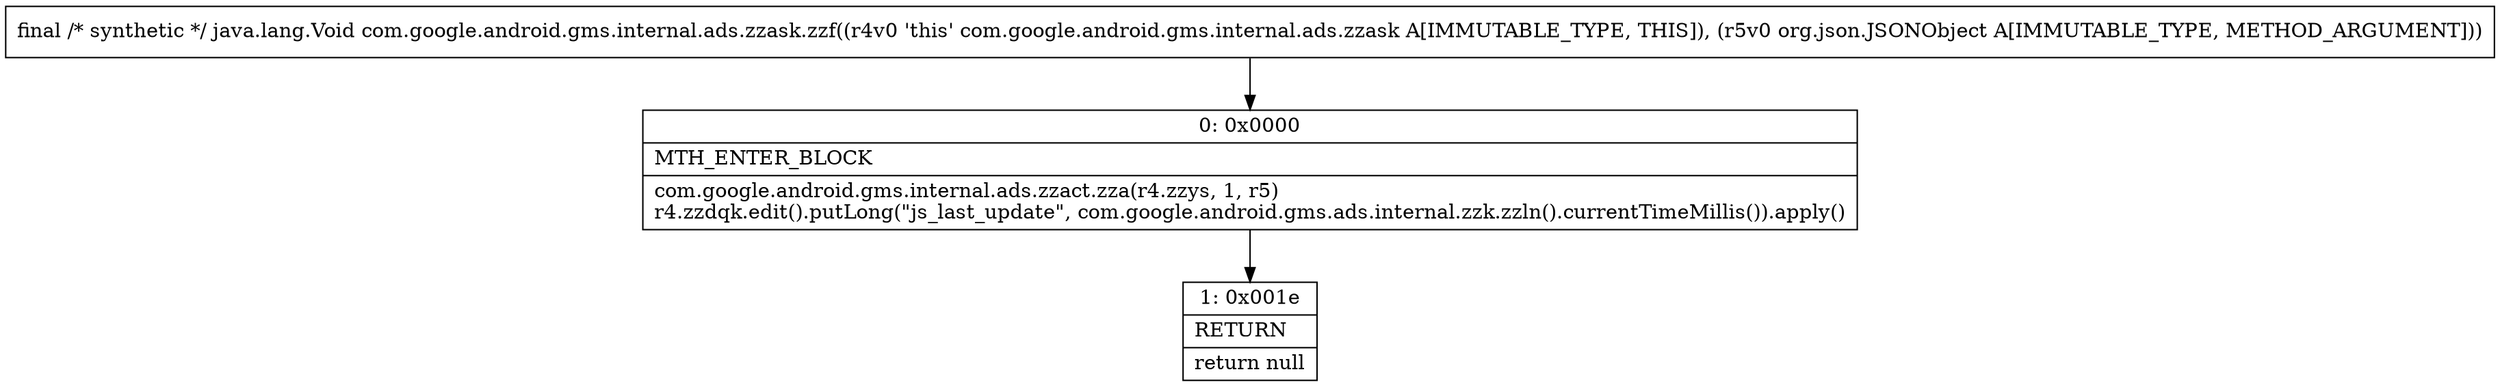 digraph "CFG forcom.google.android.gms.internal.ads.zzask.zzf(Lorg\/json\/JSONObject;)Ljava\/lang\/Void;" {
Node_0 [shape=record,label="{0\:\ 0x0000|MTH_ENTER_BLOCK\l|com.google.android.gms.internal.ads.zzact.zza(r4.zzys, 1, r5)\lr4.zzdqk.edit().putLong(\"js_last_update\", com.google.android.gms.ads.internal.zzk.zzln().currentTimeMillis()).apply()\l}"];
Node_1 [shape=record,label="{1\:\ 0x001e|RETURN\l|return null\l}"];
MethodNode[shape=record,label="{final \/* synthetic *\/ java.lang.Void com.google.android.gms.internal.ads.zzask.zzf((r4v0 'this' com.google.android.gms.internal.ads.zzask A[IMMUTABLE_TYPE, THIS]), (r5v0 org.json.JSONObject A[IMMUTABLE_TYPE, METHOD_ARGUMENT])) }"];
MethodNode -> Node_0;
Node_0 -> Node_1;
}

